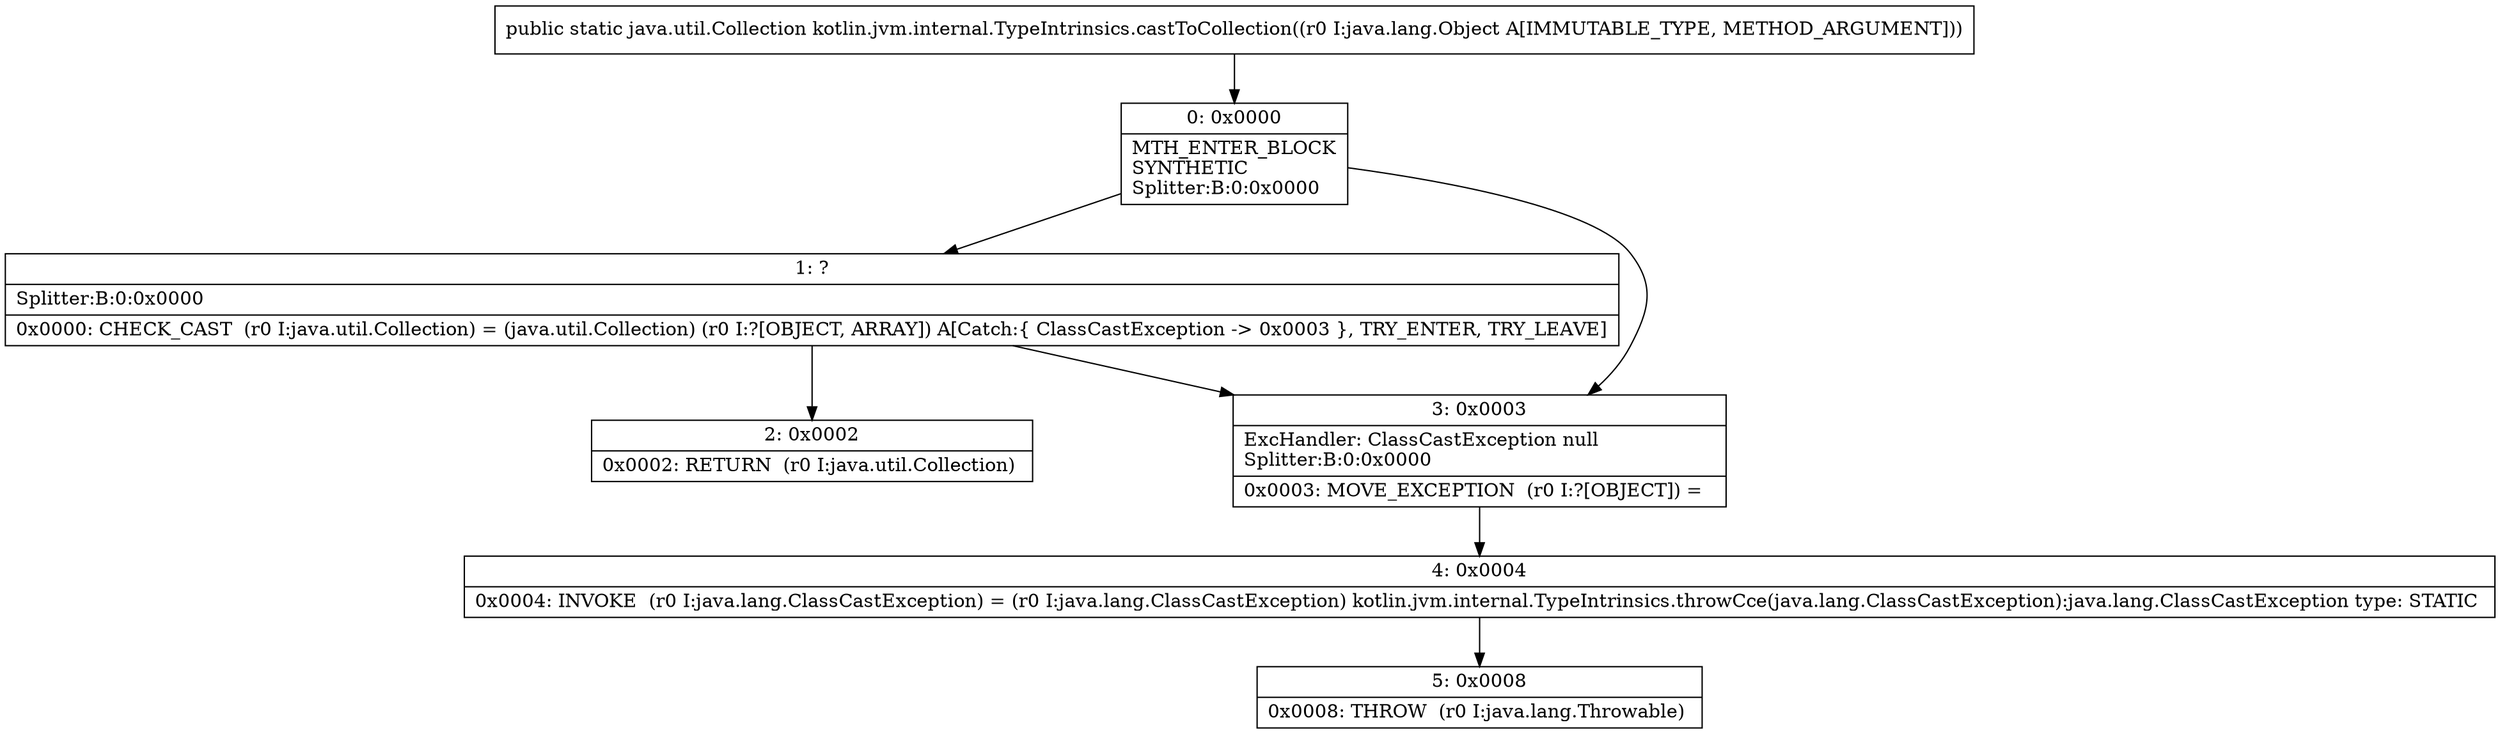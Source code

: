 digraph "CFG forkotlin.jvm.internal.TypeIntrinsics.castToCollection(Ljava\/lang\/Object;)Ljava\/util\/Collection;" {
Node_0 [shape=record,label="{0\:\ 0x0000|MTH_ENTER_BLOCK\lSYNTHETIC\lSplitter:B:0:0x0000\l}"];
Node_1 [shape=record,label="{1\:\ ?|Splitter:B:0:0x0000\l|0x0000: CHECK_CAST  (r0 I:java.util.Collection) = (java.util.Collection) (r0 I:?[OBJECT, ARRAY]) A[Catch:\{ ClassCastException \-\> 0x0003 \}, TRY_ENTER, TRY_LEAVE]\l}"];
Node_2 [shape=record,label="{2\:\ 0x0002|0x0002: RETURN  (r0 I:java.util.Collection) \l}"];
Node_3 [shape=record,label="{3\:\ 0x0003|ExcHandler: ClassCastException null\lSplitter:B:0:0x0000\l|0x0003: MOVE_EXCEPTION  (r0 I:?[OBJECT]) =  \l}"];
Node_4 [shape=record,label="{4\:\ 0x0004|0x0004: INVOKE  (r0 I:java.lang.ClassCastException) = (r0 I:java.lang.ClassCastException) kotlin.jvm.internal.TypeIntrinsics.throwCce(java.lang.ClassCastException):java.lang.ClassCastException type: STATIC \l}"];
Node_5 [shape=record,label="{5\:\ 0x0008|0x0008: THROW  (r0 I:java.lang.Throwable) \l}"];
MethodNode[shape=record,label="{public static java.util.Collection kotlin.jvm.internal.TypeIntrinsics.castToCollection((r0 I:java.lang.Object A[IMMUTABLE_TYPE, METHOD_ARGUMENT])) }"];
MethodNode -> Node_0;
Node_0 -> Node_1;
Node_0 -> Node_3;
Node_1 -> Node_2;
Node_1 -> Node_3;
Node_3 -> Node_4;
Node_4 -> Node_5;
}

